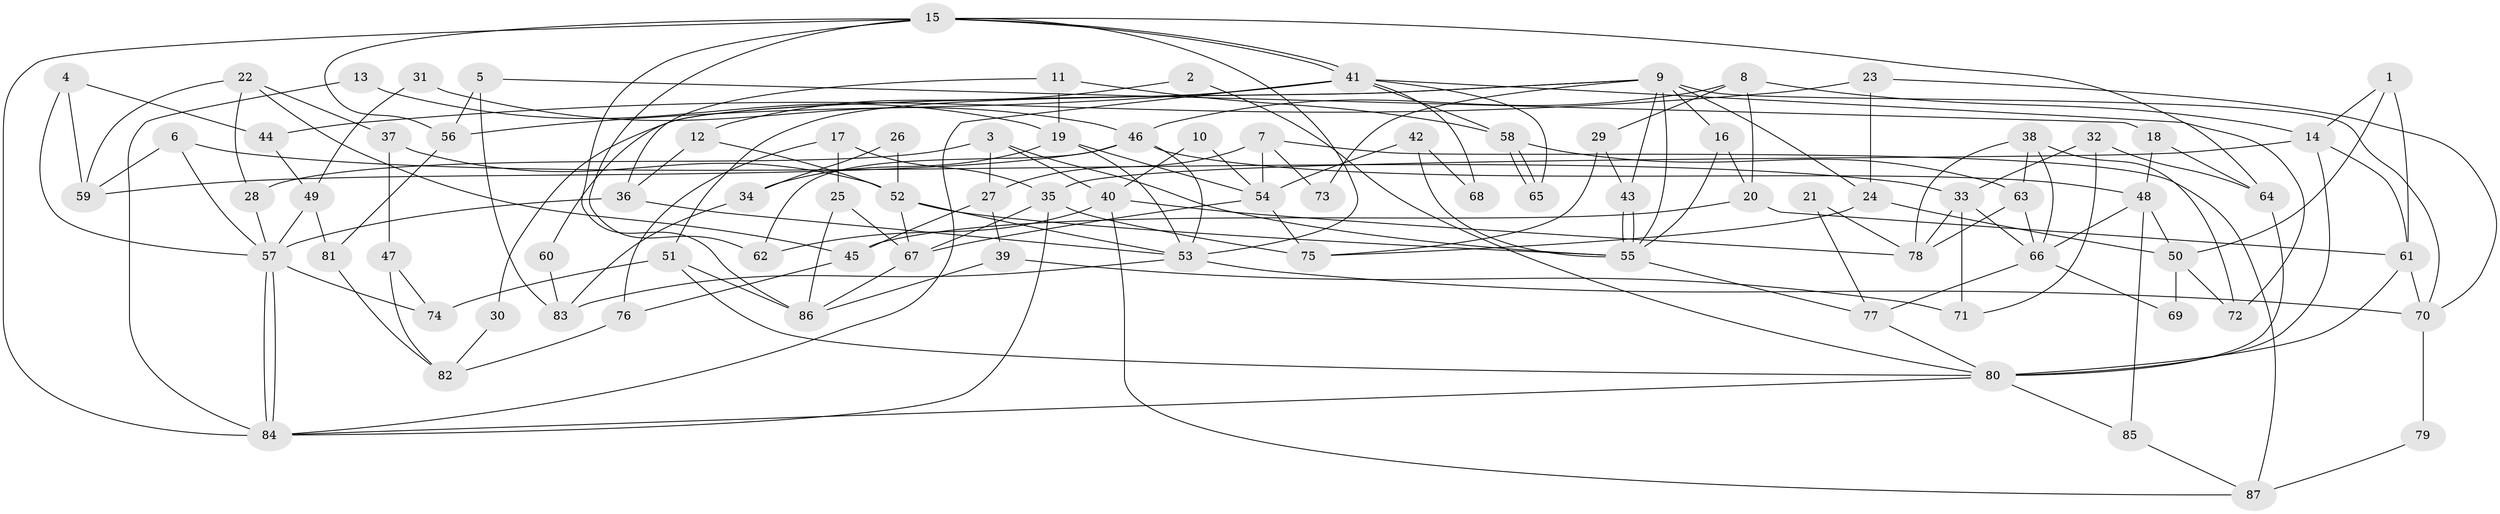 // coarse degree distribution, {3: 0.16666666666666666, 2: 0.09259259259259259, 4: 0.2222222222222222, 5: 0.2037037037037037, 8: 0.07407407407407407, 7: 0.09259259259259259, 6: 0.09259259259259259, 12: 0.018518518518518517, 10: 0.018518518518518517, 9: 0.018518518518518517}
// Generated by graph-tools (version 1.1) at 2025/52/02/27/25 19:52:03]
// undirected, 87 vertices, 174 edges
graph export_dot {
graph [start="1"]
  node [color=gray90,style=filled];
  1;
  2;
  3;
  4;
  5;
  6;
  7;
  8;
  9;
  10;
  11;
  12;
  13;
  14;
  15;
  16;
  17;
  18;
  19;
  20;
  21;
  22;
  23;
  24;
  25;
  26;
  27;
  28;
  29;
  30;
  31;
  32;
  33;
  34;
  35;
  36;
  37;
  38;
  39;
  40;
  41;
  42;
  43;
  44;
  45;
  46;
  47;
  48;
  49;
  50;
  51;
  52;
  53;
  54;
  55;
  56;
  57;
  58;
  59;
  60;
  61;
  62;
  63;
  64;
  65;
  66;
  67;
  68;
  69;
  70;
  71;
  72;
  73;
  74;
  75;
  76;
  77;
  78;
  79;
  80;
  81;
  82;
  83;
  84;
  85;
  86;
  87;
  1 -- 61;
  1 -- 14;
  1 -- 50;
  2 -- 12;
  2 -- 80;
  3 -- 55;
  3 -- 27;
  3 -- 28;
  3 -- 40;
  4 -- 59;
  4 -- 57;
  4 -- 44;
  5 -- 18;
  5 -- 56;
  5 -- 83;
  6 -- 33;
  6 -- 57;
  6 -- 59;
  7 -- 87;
  7 -- 54;
  7 -- 27;
  7 -- 73;
  8 -- 14;
  8 -- 46;
  8 -- 20;
  8 -- 29;
  9 -- 43;
  9 -- 55;
  9 -- 16;
  9 -- 24;
  9 -- 30;
  9 -- 60;
  9 -- 70;
  9 -- 73;
  10 -- 40;
  10 -- 54;
  11 -- 19;
  11 -- 58;
  11 -- 36;
  12 -- 36;
  12 -- 52;
  13 -- 84;
  13 -- 19;
  14 -- 80;
  14 -- 35;
  14 -- 61;
  15 -- 56;
  15 -- 41;
  15 -- 41;
  15 -- 53;
  15 -- 62;
  15 -- 64;
  15 -- 84;
  15 -- 86;
  16 -- 20;
  16 -- 55;
  17 -- 25;
  17 -- 35;
  17 -- 76;
  18 -- 64;
  18 -- 48;
  19 -- 53;
  19 -- 54;
  19 -- 34;
  20 -- 61;
  20 -- 45;
  21 -- 78;
  21 -- 77;
  22 -- 28;
  22 -- 59;
  22 -- 37;
  22 -- 45;
  23 -- 70;
  23 -- 24;
  23 -- 44;
  24 -- 50;
  24 -- 75;
  25 -- 86;
  25 -- 67;
  26 -- 34;
  26 -- 52;
  27 -- 45;
  27 -- 39;
  28 -- 57;
  29 -- 75;
  29 -- 43;
  30 -- 82;
  31 -- 46;
  31 -- 49;
  32 -- 64;
  32 -- 33;
  32 -- 71;
  33 -- 66;
  33 -- 71;
  33 -- 78;
  34 -- 83;
  35 -- 84;
  35 -- 67;
  35 -- 75;
  36 -- 53;
  36 -- 57;
  37 -- 52;
  37 -- 47;
  38 -- 72;
  38 -- 78;
  38 -- 63;
  38 -- 66;
  39 -- 86;
  39 -- 71;
  40 -- 78;
  40 -- 62;
  40 -- 87;
  41 -- 84;
  41 -- 51;
  41 -- 56;
  41 -- 58;
  41 -- 65;
  41 -- 68;
  41 -- 72;
  42 -- 55;
  42 -- 54;
  42 -- 68;
  43 -- 55;
  43 -- 55;
  44 -- 49;
  45 -- 76;
  46 -- 62;
  46 -- 53;
  46 -- 48;
  46 -- 59;
  47 -- 74;
  47 -- 82;
  48 -- 66;
  48 -- 50;
  48 -- 85;
  49 -- 57;
  49 -- 81;
  50 -- 69;
  50 -- 72;
  51 -- 80;
  51 -- 74;
  51 -- 86;
  52 -- 55;
  52 -- 53;
  52 -- 67;
  53 -- 70;
  53 -- 83;
  54 -- 67;
  54 -- 75;
  55 -- 77;
  56 -- 81;
  57 -- 84;
  57 -- 84;
  57 -- 74;
  58 -- 65;
  58 -- 65;
  58 -- 63;
  60 -- 83;
  61 -- 80;
  61 -- 70;
  63 -- 66;
  63 -- 78;
  64 -- 80;
  66 -- 69;
  66 -- 77;
  67 -- 86;
  70 -- 79;
  76 -- 82;
  77 -- 80;
  79 -- 87;
  80 -- 84;
  80 -- 85;
  81 -- 82;
  85 -- 87;
}
